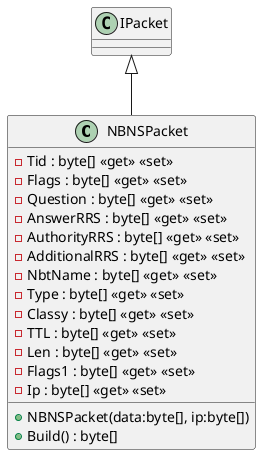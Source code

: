 @startuml
class NBNSPacket {
    + NBNSPacket(data:byte[], ip:byte[])
    + Build() : byte[]
    - Tid : byte[] <<get>> <<set>>
    - Flags : byte[] <<get>> <<set>>
    - Question : byte[] <<get>> <<set>>
    - AnswerRRS : byte[] <<get>> <<set>>
    - AuthorityRRS : byte[] <<get>> <<set>>
    - AdditionalRRS : byte[] <<get>> <<set>>
    - NbtName : byte[] <<get>> <<set>>
    - Type : byte[] <<get>> <<set>>
    - Classy : byte[] <<get>> <<set>>
    - TTL : byte[] <<get>> <<set>>
    - Len : byte[] <<get>> <<set>>
    - Flags1 : byte[] <<get>> <<set>>
    - Ip : byte[] <<get>> <<set>>
}
IPacket <|-- NBNSPacket
@enduml
